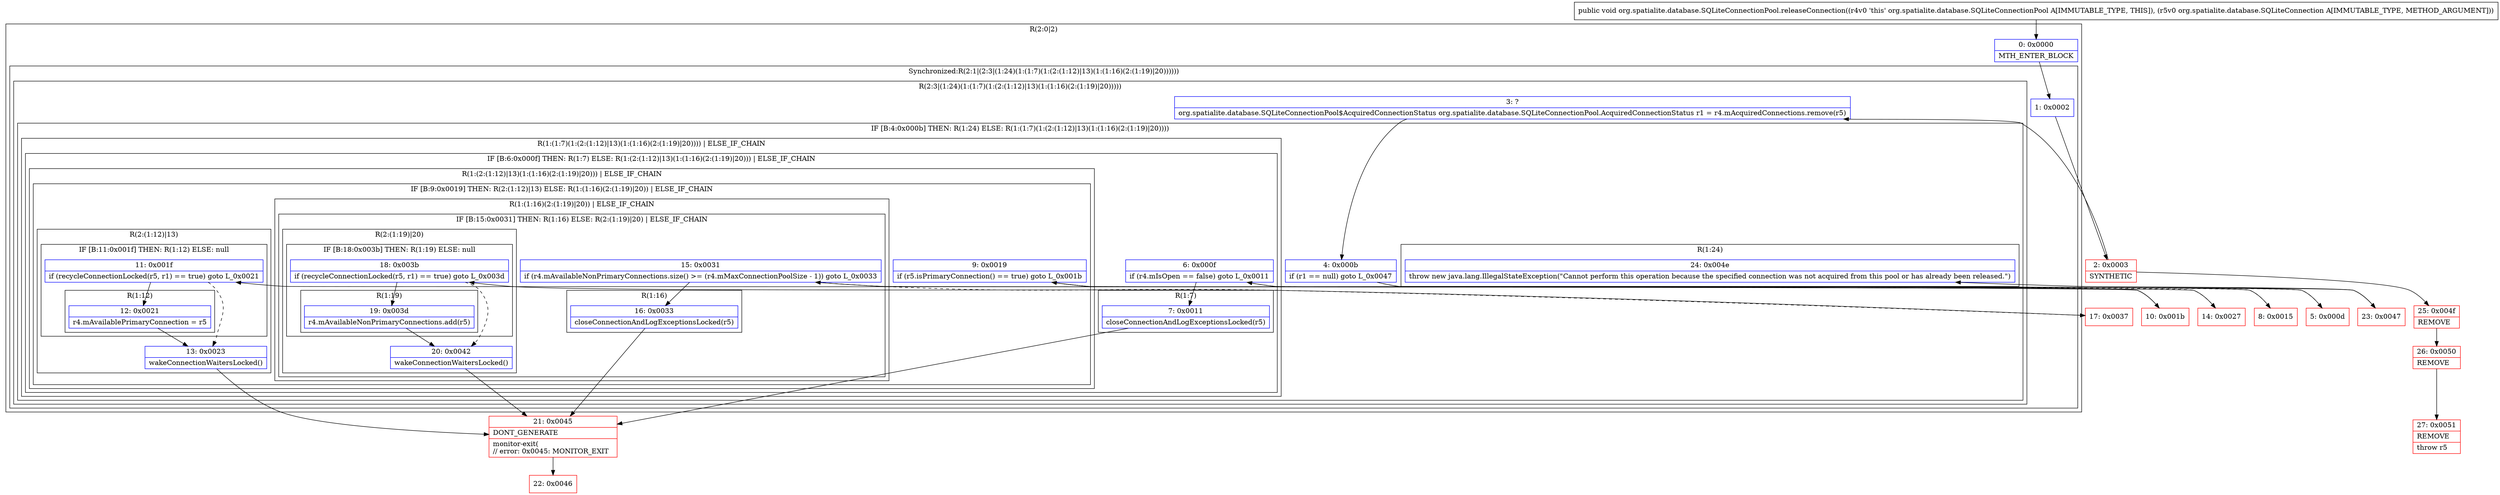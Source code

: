 digraph "CFG fororg.spatialite.database.SQLiteConnectionPool.releaseConnection(Lorg\/spatialite\/database\/SQLiteConnection;)V" {
subgraph cluster_Region_991216831 {
label = "R(2:0|2)";
node [shape=record,color=blue];
Node_0 [shape=record,label="{0\:\ 0x0000|MTH_ENTER_BLOCK\l}"];
subgraph cluster_SynchronizedRegion_1273671085 {
label = "Synchronized:R(2:1|(2:3|(1:24)(1:(1:7)(1:(2:(1:12)|13)(1:(1:16)(2:(1:19)|20))))))";
node [shape=record,color=blue];
Node_1 [shape=record,label="{1\:\ 0x0002}"];
subgraph cluster_Region_953816605 {
label = "R(2:3|(1:24)(1:(1:7)(1:(2:(1:12)|13)(1:(1:16)(2:(1:19)|20)))))";
node [shape=record,color=blue];
Node_3 [shape=record,label="{3\:\ ?|org.spatialite.database.SQLiteConnectionPool$AcquiredConnectionStatus org.spatialite.database.SQLiteConnectionPool.AcquiredConnectionStatus r1 = r4.mAcquiredConnections.remove(r5)\l}"];
subgraph cluster_IfRegion_1039977167 {
label = "IF [B:4:0x000b] THEN: R(1:24) ELSE: R(1:(1:7)(1:(2:(1:12)|13)(1:(1:16)(2:(1:19)|20))))";
node [shape=record,color=blue];
Node_4 [shape=record,label="{4\:\ 0x000b|if (r1 == null) goto L_0x0047\l}"];
subgraph cluster_Region_237737383 {
label = "R(1:24)";
node [shape=record,color=blue];
Node_24 [shape=record,label="{24\:\ 0x004e|throw new java.lang.IllegalStateException(\"Cannot perform this operation because the specified connection was not acquired from this pool or has already been released.\")\l}"];
}
subgraph cluster_Region_1618281470 {
label = "R(1:(1:7)(1:(2:(1:12)|13)(1:(1:16)(2:(1:19)|20)))) | ELSE_IF_CHAIN\l";
node [shape=record,color=blue];
subgraph cluster_IfRegion_2102989427 {
label = "IF [B:6:0x000f] THEN: R(1:7) ELSE: R(1:(2:(1:12)|13)(1:(1:16)(2:(1:19)|20))) | ELSE_IF_CHAIN\l";
node [shape=record,color=blue];
Node_6 [shape=record,label="{6\:\ 0x000f|if (r4.mIsOpen == false) goto L_0x0011\l}"];
subgraph cluster_Region_1665159088 {
label = "R(1:7)";
node [shape=record,color=blue];
Node_7 [shape=record,label="{7\:\ 0x0011|closeConnectionAndLogExceptionsLocked(r5)\l}"];
}
subgraph cluster_Region_831809746 {
label = "R(1:(2:(1:12)|13)(1:(1:16)(2:(1:19)|20))) | ELSE_IF_CHAIN\l";
node [shape=record,color=blue];
subgraph cluster_IfRegion_2042034157 {
label = "IF [B:9:0x0019] THEN: R(2:(1:12)|13) ELSE: R(1:(1:16)(2:(1:19)|20)) | ELSE_IF_CHAIN\l";
node [shape=record,color=blue];
Node_9 [shape=record,label="{9\:\ 0x0019|if (r5.isPrimaryConnection() == true) goto L_0x001b\l}"];
subgraph cluster_Region_1279899682 {
label = "R(2:(1:12)|13)";
node [shape=record,color=blue];
subgraph cluster_IfRegion_337797824 {
label = "IF [B:11:0x001f] THEN: R(1:12) ELSE: null";
node [shape=record,color=blue];
Node_11 [shape=record,label="{11\:\ 0x001f|if (recycleConnectionLocked(r5, r1) == true) goto L_0x0021\l}"];
subgraph cluster_Region_756368340 {
label = "R(1:12)";
node [shape=record,color=blue];
Node_12 [shape=record,label="{12\:\ 0x0021|r4.mAvailablePrimaryConnection = r5\l}"];
}
}
Node_13 [shape=record,label="{13\:\ 0x0023|wakeConnectionWaitersLocked()\l}"];
}
subgraph cluster_Region_1062562908 {
label = "R(1:(1:16)(2:(1:19)|20)) | ELSE_IF_CHAIN\l";
node [shape=record,color=blue];
subgraph cluster_IfRegion_1905454532 {
label = "IF [B:15:0x0031] THEN: R(1:16) ELSE: R(2:(1:19)|20) | ELSE_IF_CHAIN\l";
node [shape=record,color=blue];
Node_15 [shape=record,label="{15\:\ 0x0031|if (r4.mAvailableNonPrimaryConnections.size() \>= (r4.mMaxConnectionPoolSize \- 1)) goto L_0x0033\l}"];
subgraph cluster_Region_1880867708 {
label = "R(1:16)";
node [shape=record,color=blue];
Node_16 [shape=record,label="{16\:\ 0x0033|closeConnectionAndLogExceptionsLocked(r5)\l}"];
}
subgraph cluster_Region_2006394184 {
label = "R(2:(1:19)|20)";
node [shape=record,color=blue];
subgraph cluster_IfRegion_2010046512 {
label = "IF [B:18:0x003b] THEN: R(1:19) ELSE: null";
node [shape=record,color=blue];
Node_18 [shape=record,label="{18\:\ 0x003b|if (recycleConnectionLocked(r5, r1) == true) goto L_0x003d\l}"];
subgraph cluster_Region_1672773738 {
label = "R(1:19)";
node [shape=record,color=blue];
Node_19 [shape=record,label="{19\:\ 0x003d|r4.mAvailableNonPrimaryConnections.add(r5)\l}"];
}
}
Node_20 [shape=record,label="{20\:\ 0x0042|wakeConnectionWaitersLocked()\l}"];
}
}
}
}
}
}
}
}
}
}
}
Node_2 [shape=record,color=red,label="{2\:\ 0x0003|SYNTHETIC\l}"];
Node_5 [shape=record,color=red,label="{5\:\ 0x000d}"];
Node_8 [shape=record,color=red,label="{8\:\ 0x0015}"];
Node_10 [shape=record,color=red,label="{10\:\ 0x001b}"];
Node_14 [shape=record,color=red,label="{14\:\ 0x0027}"];
Node_17 [shape=record,color=red,label="{17\:\ 0x0037}"];
Node_21 [shape=record,color=red,label="{21\:\ 0x0045|DONT_GENERATE\l|monitor\-exit(\l\/\/ error: 0x0045: MONITOR_EXIT  \l}"];
Node_22 [shape=record,color=red,label="{22\:\ 0x0046}"];
Node_23 [shape=record,color=red,label="{23\:\ 0x0047}"];
Node_25 [shape=record,color=red,label="{25\:\ 0x004f|REMOVE\l}"];
Node_26 [shape=record,color=red,label="{26\:\ 0x0050|REMOVE\l}"];
Node_27 [shape=record,color=red,label="{27\:\ 0x0051|REMOVE\l|throw r5\l}"];
MethodNode[shape=record,label="{public void org.spatialite.database.SQLiteConnectionPool.releaseConnection((r4v0 'this' org.spatialite.database.SQLiteConnectionPool A[IMMUTABLE_TYPE, THIS]), (r5v0 org.spatialite.database.SQLiteConnection A[IMMUTABLE_TYPE, METHOD_ARGUMENT])) }"];
MethodNode -> Node_0;
Node_0 -> Node_1;
Node_1 -> Node_2;
Node_3 -> Node_4;
Node_4 -> Node_5[style=dashed];
Node_4 -> Node_23;
Node_6 -> Node_7;
Node_6 -> Node_8[style=dashed];
Node_7 -> Node_21;
Node_9 -> Node_10;
Node_9 -> Node_14[style=dashed];
Node_11 -> Node_12;
Node_11 -> Node_13[style=dashed];
Node_12 -> Node_13;
Node_13 -> Node_21;
Node_15 -> Node_16;
Node_15 -> Node_17[style=dashed];
Node_16 -> Node_21;
Node_18 -> Node_19;
Node_18 -> Node_20[style=dashed];
Node_19 -> Node_20;
Node_20 -> Node_21;
Node_2 -> Node_3;
Node_2 -> Node_25;
Node_5 -> Node_6;
Node_8 -> Node_9;
Node_10 -> Node_11;
Node_14 -> Node_15;
Node_17 -> Node_18;
Node_21 -> Node_22;
Node_23 -> Node_24;
Node_25 -> Node_26;
Node_26 -> Node_27;
}

